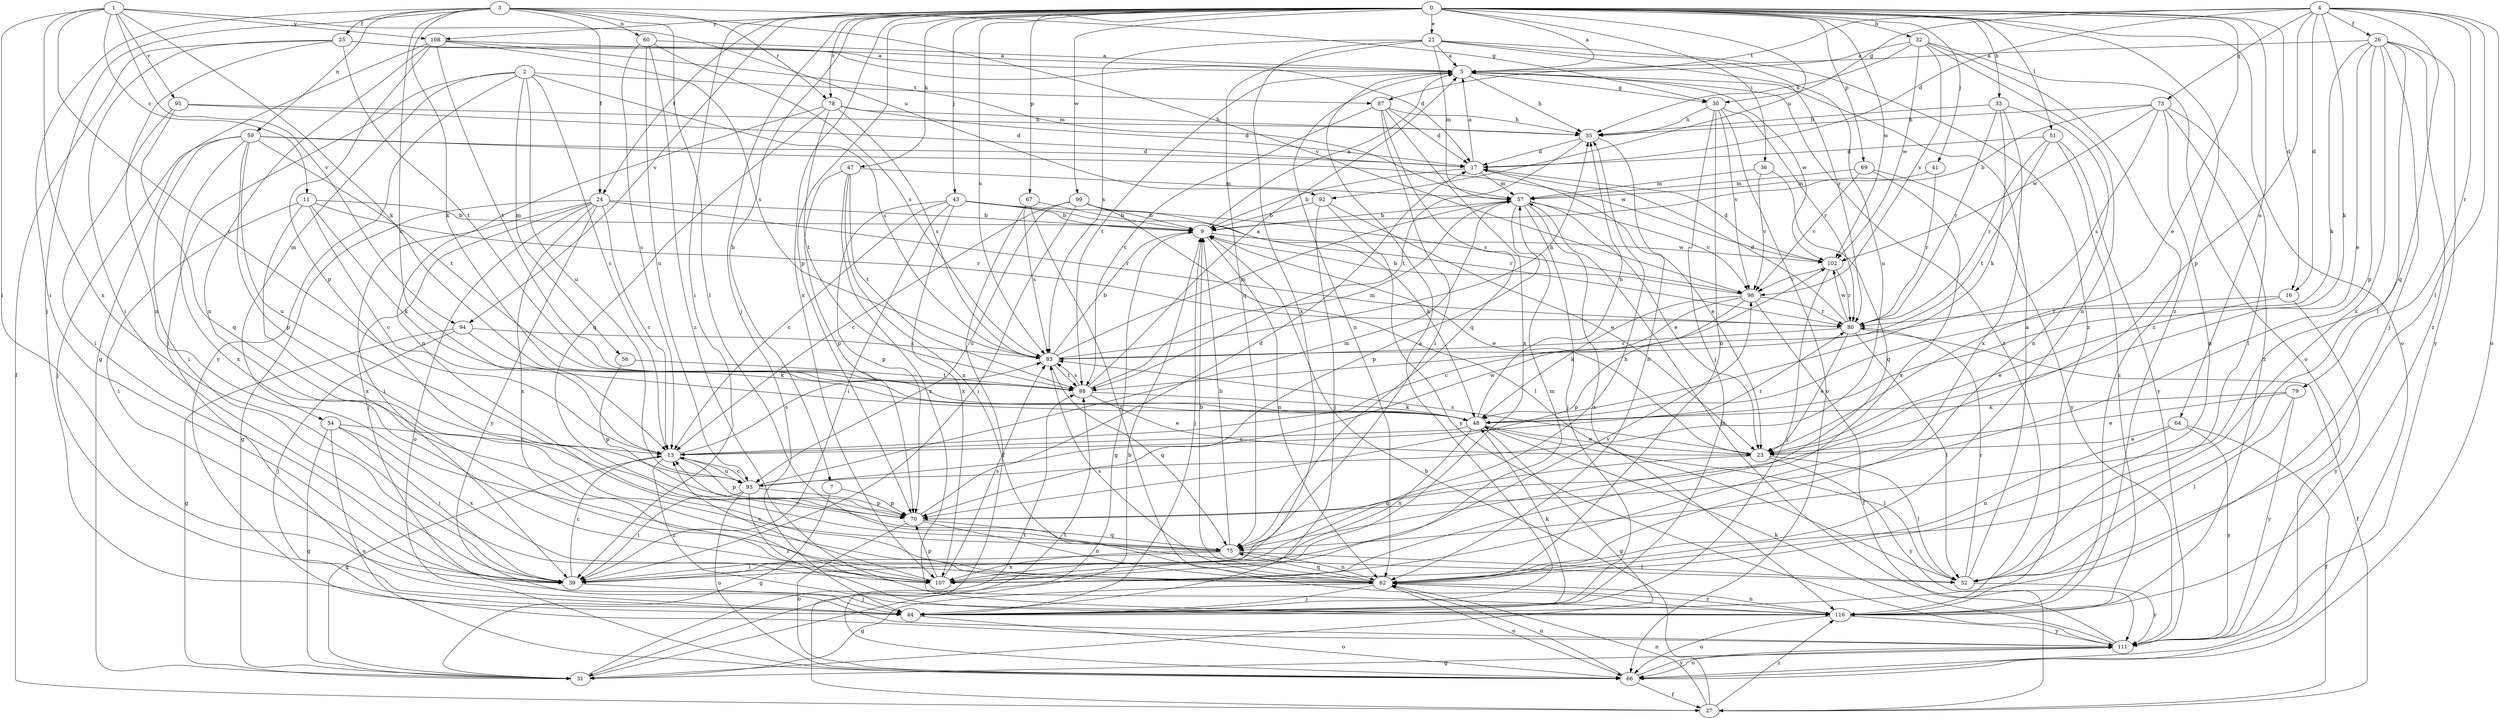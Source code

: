 strict digraph  {
0;
1;
2;
3;
4;
5;
7;
9;
11;
13;
16;
17;
21;
23;
24;
25;
26;
27;
30;
31;
32;
33;
35;
36;
39;
41;
43;
44;
47;
48;
51;
52;
54;
56;
57;
59;
60;
62;
64;
66;
67;
69;
70;
73;
75;
78;
79;
80;
83;
87;
88;
92;
93;
94;
95;
98;
99;
102;
107;
108;
111;
116;
0 -> 5  [label=a];
0 -> 7  [label=b];
0 -> 16  [label=d];
0 -> 21  [label=e];
0 -> 23  [label=e];
0 -> 24  [label=f];
0 -> 32  [label=h];
0 -> 33  [label=h];
0 -> 36  [label=i];
0 -> 39  [label=i];
0 -> 41  [label=j];
0 -> 43  [label=j];
0 -> 44  [label=j];
0 -> 47  [label=k];
0 -> 51  [label=l];
0 -> 64  [label=o];
0 -> 66  [label=o];
0 -> 67  [label=p];
0 -> 69  [label=p];
0 -> 70  [label=p];
0 -> 78  [label=r];
0 -> 83  [label=s];
0 -> 92  [label=u];
0 -> 94  [label=v];
0 -> 99  [label=w];
0 -> 102  [label=w];
0 -> 107  [label=x];
0 -> 108  [label=y];
0 -> 116  [label=z];
1 -> 11  [label=c];
1 -> 13  [label=c];
1 -> 39  [label=i];
1 -> 48  [label=k];
1 -> 92  [label=u];
1 -> 94  [label=v];
1 -> 95  [label=v];
1 -> 107  [label=x];
1 -> 108  [label=y];
2 -> 13  [label=c];
2 -> 44  [label=j];
2 -> 54  [label=m];
2 -> 56  [label=m];
2 -> 83  [label=s];
2 -> 87  [label=t];
2 -> 93  [label=u];
2 -> 111  [label=y];
3 -> 13  [label=c];
3 -> 24  [label=f];
3 -> 25  [label=f];
3 -> 30  [label=g];
3 -> 39  [label=i];
3 -> 44  [label=j];
3 -> 48  [label=k];
3 -> 52  [label=l];
3 -> 59  [label=n];
3 -> 60  [label=n];
3 -> 78  [label=r];
3 -> 98  [label=v];
4 -> 16  [label=d];
4 -> 17  [label=d];
4 -> 26  [label=f];
4 -> 30  [label=g];
4 -> 48  [label=k];
4 -> 52  [label=l];
4 -> 66  [label=o];
4 -> 70  [label=p];
4 -> 73  [label=q];
4 -> 75  [label=q];
4 -> 79  [label=r];
4 -> 87  [label=t];
5 -> 30  [label=g];
5 -> 35  [label=h];
5 -> 62  [label=n];
5 -> 88  [label=t];
5 -> 102  [label=w];
5 -> 116  [label=z];
7 -> 31  [label=g];
7 -> 70  [label=p];
9 -> 5  [label=a];
9 -> 23  [label=e];
9 -> 31  [label=g];
9 -> 44  [label=j];
9 -> 62  [label=n];
9 -> 102  [label=w];
11 -> 9  [label=b];
11 -> 13  [label=c];
11 -> 39  [label=i];
11 -> 48  [label=k];
11 -> 80  [label=r];
11 -> 107  [label=x];
13 -> 31  [label=g];
13 -> 70  [label=p];
13 -> 80  [label=r];
13 -> 83  [label=s];
13 -> 93  [label=u];
13 -> 116  [label=z];
16 -> 23  [label=e];
16 -> 80  [label=r];
16 -> 111  [label=y];
17 -> 5  [label=a];
17 -> 9  [label=b];
17 -> 23  [label=e];
17 -> 57  [label=m];
21 -> 5  [label=a];
21 -> 57  [label=m];
21 -> 75  [label=q];
21 -> 80  [label=r];
21 -> 83  [label=s];
21 -> 93  [label=u];
21 -> 107  [label=x];
21 -> 116  [label=z];
23 -> 52  [label=l];
23 -> 75  [label=q];
23 -> 83  [label=s];
23 -> 111  [label=y];
24 -> 9  [label=b];
24 -> 13  [label=c];
24 -> 31  [label=g];
24 -> 39  [label=i];
24 -> 44  [label=j];
24 -> 66  [label=o];
24 -> 80  [label=r];
24 -> 107  [label=x];
24 -> 111  [label=y];
25 -> 5  [label=a];
25 -> 17  [label=d];
25 -> 27  [label=f];
25 -> 39  [label=i];
25 -> 62  [label=n];
25 -> 88  [label=t];
26 -> 5  [label=a];
26 -> 23  [label=e];
26 -> 44  [label=j];
26 -> 48  [label=k];
26 -> 52  [label=l];
26 -> 70  [label=p];
26 -> 107  [label=x];
26 -> 111  [label=y];
26 -> 116  [label=z];
27 -> 9  [label=b];
27 -> 62  [label=n];
27 -> 116  [label=z];
30 -> 35  [label=h];
30 -> 44  [label=j];
30 -> 62  [label=n];
30 -> 66  [label=o];
30 -> 80  [label=r];
30 -> 98  [label=v];
31 -> 9  [label=b];
31 -> 88  [label=t];
32 -> 5  [label=a];
32 -> 35  [label=h];
32 -> 62  [label=n];
32 -> 66  [label=o];
32 -> 98  [label=v];
32 -> 102  [label=w];
32 -> 116  [label=z];
33 -> 35  [label=h];
33 -> 48  [label=k];
33 -> 62  [label=n];
33 -> 80  [label=r];
33 -> 107  [label=x];
35 -> 17  [label=d];
35 -> 62  [label=n];
35 -> 88  [label=t];
36 -> 57  [label=m];
36 -> 75  [label=q];
36 -> 98  [label=v];
39 -> 13  [label=c];
39 -> 35  [label=h];
39 -> 44  [label=j];
39 -> 98  [label=v];
41 -> 57  [label=m];
41 -> 80  [label=r];
43 -> 9  [label=b];
43 -> 13  [label=c];
43 -> 39  [label=i];
43 -> 70  [label=p];
43 -> 80  [label=r];
43 -> 98  [label=v];
43 -> 107  [label=x];
44 -> 5  [label=a];
44 -> 48  [label=k];
44 -> 66  [label=o];
47 -> 57  [label=m];
47 -> 62  [label=n];
47 -> 70  [label=p];
47 -> 88  [label=t];
47 -> 116  [label=z];
48 -> 13  [label=c];
48 -> 23  [label=e];
48 -> 31  [label=g];
48 -> 35  [label=h];
48 -> 52  [label=l];
48 -> 107  [label=x];
51 -> 17  [label=d];
51 -> 80  [label=r];
51 -> 88  [label=t];
51 -> 111  [label=y];
51 -> 116  [label=z];
52 -> 5  [label=a];
52 -> 80  [label=r];
52 -> 111  [label=y];
54 -> 13  [label=c];
54 -> 31  [label=g];
54 -> 39  [label=i];
54 -> 66  [label=o];
54 -> 107  [label=x];
56 -> 70  [label=p];
56 -> 88  [label=t];
57 -> 9  [label=b];
57 -> 23  [label=e];
57 -> 44  [label=j];
57 -> 70  [label=p];
57 -> 98  [label=v];
57 -> 116  [label=z];
59 -> 17  [label=d];
59 -> 39  [label=i];
59 -> 44  [label=j];
59 -> 70  [label=p];
59 -> 88  [label=t];
59 -> 93  [label=u];
59 -> 102  [label=w];
59 -> 107  [label=x];
60 -> 5  [label=a];
60 -> 13  [label=c];
60 -> 83  [label=s];
60 -> 93  [label=u];
60 -> 116  [label=z];
62 -> 9  [label=b];
62 -> 31  [label=g];
62 -> 44  [label=j];
62 -> 66  [label=o];
62 -> 75  [label=q];
62 -> 83  [label=s];
62 -> 116  [label=z];
64 -> 23  [label=e];
64 -> 27  [label=f];
64 -> 62  [label=n];
64 -> 111  [label=y];
66 -> 27  [label=f];
66 -> 62  [label=n];
66 -> 88  [label=t];
66 -> 111  [label=y];
67 -> 9  [label=b];
67 -> 27  [label=f];
67 -> 83  [label=s];
67 -> 116  [label=z];
69 -> 57  [label=m];
69 -> 98  [label=v];
69 -> 107  [label=x];
69 -> 111  [label=y];
70 -> 17  [label=d];
70 -> 62  [label=n];
70 -> 66  [label=o];
70 -> 75  [label=q];
73 -> 9  [label=b];
73 -> 35  [label=h];
73 -> 52  [label=l];
73 -> 62  [label=n];
73 -> 83  [label=s];
73 -> 102  [label=w];
73 -> 116  [label=z];
75 -> 9  [label=b];
75 -> 13  [label=c];
75 -> 39  [label=i];
75 -> 52  [label=l];
75 -> 62  [label=n];
75 -> 107  [label=x];
78 -> 17  [label=d];
78 -> 35  [label=h];
78 -> 62  [label=n];
78 -> 75  [label=q];
78 -> 83  [label=s];
78 -> 88  [label=t];
79 -> 23  [label=e];
79 -> 48  [label=k];
79 -> 52  [label=l];
79 -> 111  [label=y];
80 -> 17  [label=d];
80 -> 23  [label=e];
80 -> 27  [label=f];
80 -> 52  [label=l];
80 -> 83  [label=s];
80 -> 102  [label=w];
83 -> 9  [label=b];
83 -> 35  [label=h];
83 -> 57  [label=m];
83 -> 75  [label=q];
83 -> 88  [label=t];
87 -> 17  [label=d];
87 -> 35  [label=h];
87 -> 39  [label=i];
87 -> 75  [label=q];
87 -> 88  [label=t];
87 -> 107  [label=x];
88 -> 5  [label=a];
88 -> 23  [label=e];
88 -> 48  [label=k];
88 -> 57  [label=m];
88 -> 83  [label=s];
92 -> 9  [label=b];
92 -> 23  [label=e];
92 -> 44  [label=j];
92 -> 111  [label=y];
93 -> 13  [label=c];
93 -> 39  [label=i];
93 -> 57  [label=m];
93 -> 66  [label=o];
93 -> 70  [label=p];
93 -> 102  [label=w];
93 -> 116  [label=z];
94 -> 31  [label=g];
94 -> 44  [label=j];
94 -> 48  [label=k];
94 -> 83  [label=s];
95 -> 17  [label=d];
95 -> 35  [label=h];
95 -> 39  [label=i];
95 -> 75  [label=q];
98 -> 9  [label=b];
98 -> 13  [label=c];
98 -> 27  [label=f];
98 -> 48  [label=k];
98 -> 70  [label=p];
98 -> 80  [label=r];
99 -> 9  [label=b];
99 -> 13  [label=c];
99 -> 39  [label=i];
99 -> 48  [label=k];
99 -> 52  [label=l];
99 -> 93  [label=u];
102 -> 17  [label=d];
102 -> 44  [label=j];
102 -> 80  [label=r];
102 -> 98  [label=v];
107 -> 13  [label=c];
107 -> 57  [label=m];
107 -> 70  [label=p];
107 -> 83  [label=s];
108 -> 5  [label=a];
108 -> 31  [label=g];
108 -> 57  [label=m];
108 -> 62  [label=n];
108 -> 70  [label=p];
108 -> 83  [label=s];
108 -> 88  [label=t];
111 -> 31  [label=g];
111 -> 48  [label=k];
111 -> 57  [label=m];
111 -> 66  [label=o];
116 -> 62  [label=n];
116 -> 66  [label=o];
116 -> 111  [label=y];
}
